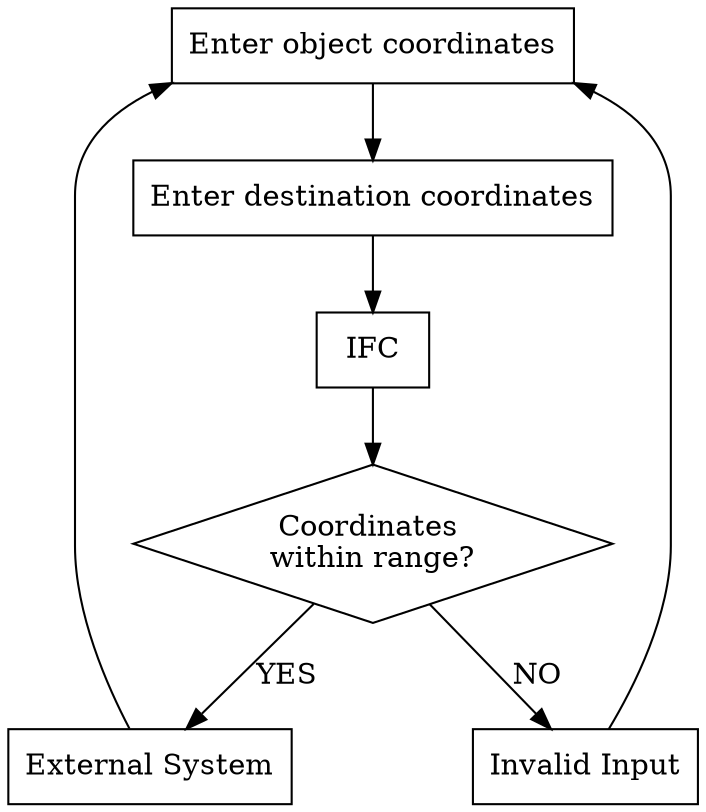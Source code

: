 digraph flowchart {

    node [shape=box] {
        input_object_coords [label="Enter object coordinates"];
        input_destination_coords [label="Enter destination coordinates"];
        ifc [label="IFC"];
        external_system [label="External System"];
        invalid_input [label="Invalid Input"];
    }

    node [shape=diamond] {
        coord_check [label="Coordinates \nwithin range?"];
    }

    input_object_coords -> input_destination_coords -> ifc -> coord_check;
    coord_check -> invalid_input [label="NO"];
    coord_check -> external_system [label="YES"];

    invalid_input -> input_object_coords;
    external_system -> input_object_coords;
}
